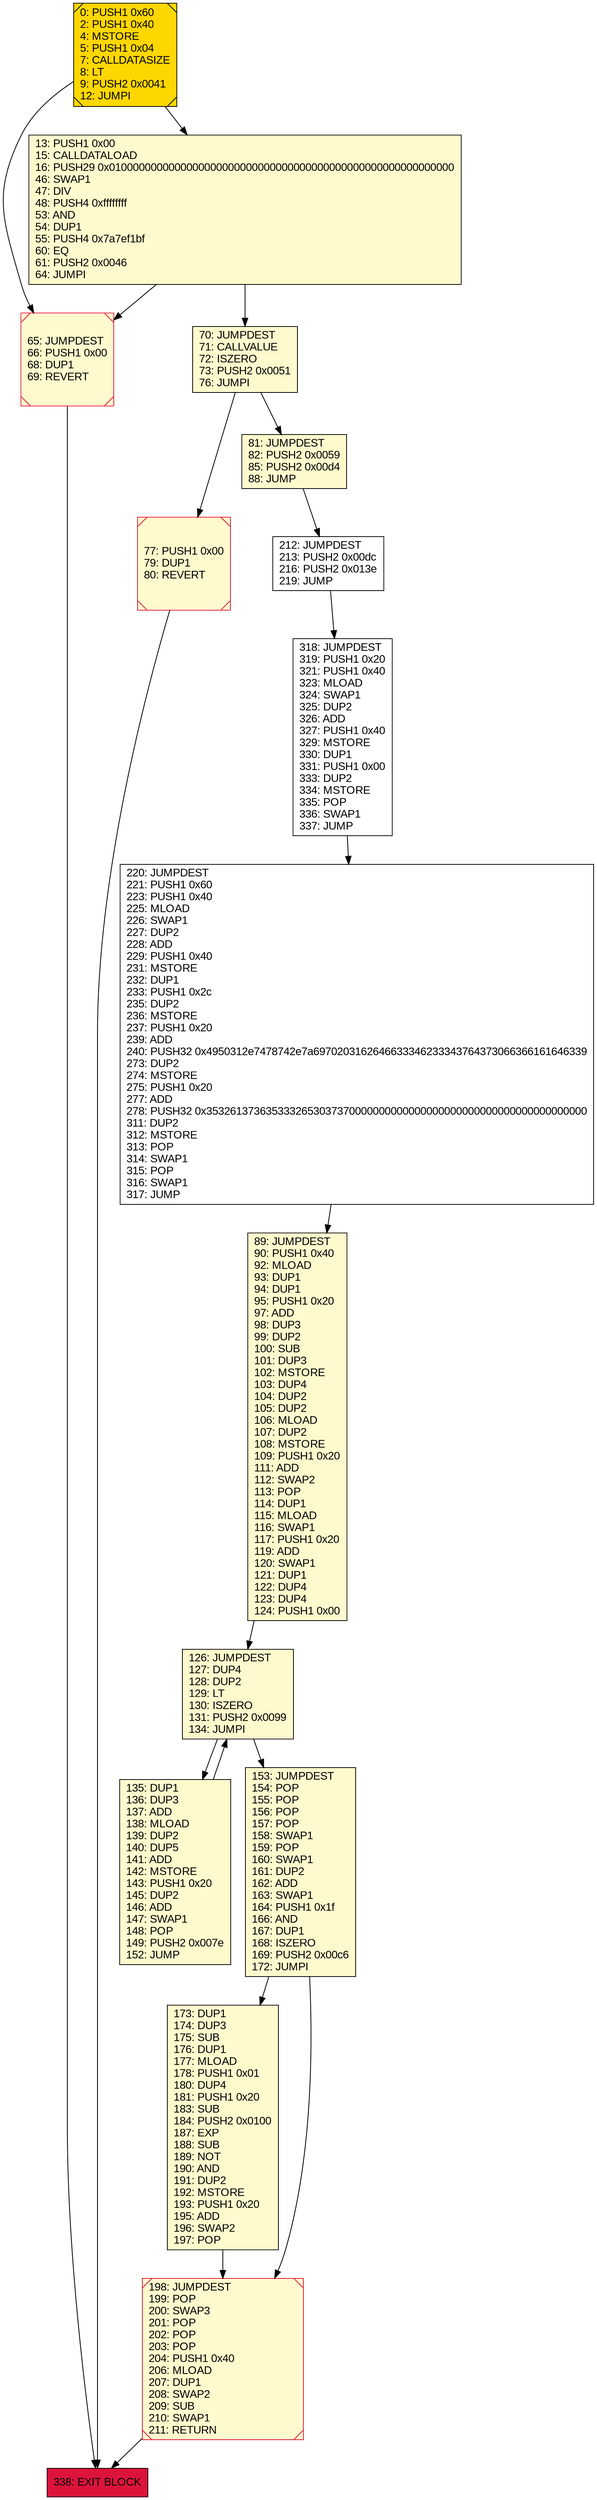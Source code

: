 digraph G {
bgcolor=transparent rankdir=UD;
node [shape=box style=filled color=black fillcolor=white fontname=arial fontcolor=black];
65 [label="65: JUMPDEST\l66: PUSH1 0x00\l68: DUP1\l69: REVERT\l" fillcolor=lemonchiffon shape=Msquare color=crimson ];
135 [label="135: DUP1\l136: DUP3\l137: ADD\l138: MLOAD\l139: DUP2\l140: DUP5\l141: ADD\l142: MSTORE\l143: PUSH1 0x20\l145: DUP2\l146: ADD\l147: SWAP1\l148: POP\l149: PUSH2 0x007e\l152: JUMP\l" fillcolor=lemonchiffon ];
173 [label="173: DUP1\l174: DUP3\l175: SUB\l176: DUP1\l177: MLOAD\l178: PUSH1 0x01\l180: DUP4\l181: PUSH1 0x20\l183: SUB\l184: PUSH2 0x0100\l187: EXP\l188: SUB\l189: NOT\l190: AND\l191: DUP2\l192: MSTORE\l193: PUSH1 0x20\l195: ADD\l196: SWAP2\l197: POP\l" fillcolor=lemonchiffon ];
212 [label="212: JUMPDEST\l213: PUSH2 0x00dc\l216: PUSH2 0x013e\l219: JUMP\l" ];
220 [label="220: JUMPDEST\l221: PUSH1 0x60\l223: PUSH1 0x40\l225: MLOAD\l226: SWAP1\l227: DUP2\l228: ADD\l229: PUSH1 0x40\l231: MSTORE\l232: DUP1\l233: PUSH1 0x2c\l235: DUP2\l236: MSTORE\l237: PUSH1 0x20\l239: ADD\l240: PUSH32 0x4950312e7478742e7a6970203162646633346233343764373066366161646339\l273: DUP2\l274: MSTORE\l275: PUSH1 0x20\l277: ADD\l278: PUSH32 0x3532613736353332653037370000000000000000000000000000000000000000\l311: DUP2\l312: MSTORE\l313: POP\l314: SWAP1\l315: POP\l316: SWAP1\l317: JUMP\l" ];
89 [label="89: JUMPDEST\l90: PUSH1 0x40\l92: MLOAD\l93: DUP1\l94: DUP1\l95: PUSH1 0x20\l97: ADD\l98: DUP3\l99: DUP2\l100: SUB\l101: DUP3\l102: MSTORE\l103: DUP4\l104: DUP2\l105: DUP2\l106: MLOAD\l107: DUP2\l108: MSTORE\l109: PUSH1 0x20\l111: ADD\l112: SWAP2\l113: POP\l114: DUP1\l115: MLOAD\l116: SWAP1\l117: PUSH1 0x20\l119: ADD\l120: SWAP1\l121: DUP1\l122: DUP4\l123: DUP4\l124: PUSH1 0x00\l" fillcolor=lemonchiffon ];
318 [label="318: JUMPDEST\l319: PUSH1 0x20\l321: PUSH1 0x40\l323: MLOAD\l324: SWAP1\l325: DUP2\l326: ADD\l327: PUSH1 0x40\l329: MSTORE\l330: DUP1\l331: PUSH1 0x00\l333: DUP2\l334: MSTORE\l335: POP\l336: SWAP1\l337: JUMP\l" ];
77 [label="77: PUSH1 0x00\l79: DUP1\l80: REVERT\l" fillcolor=lemonchiffon shape=Msquare color=crimson ];
338 [label="338: EXIT BLOCK\l" fillcolor=crimson ];
0 [label="0: PUSH1 0x60\l2: PUSH1 0x40\l4: MSTORE\l5: PUSH1 0x04\l7: CALLDATASIZE\l8: LT\l9: PUSH2 0x0041\l12: JUMPI\l" fillcolor=lemonchiffon shape=Msquare fillcolor=gold ];
81 [label="81: JUMPDEST\l82: PUSH2 0x0059\l85: PUSH2 0x00d4\l88: JUMP\l" fillcolor=lemonchiffon ];
70 [label="70: JUMPDEST\l71: CALLVALUE\l72: ISZERO\l73: PUSH2 0x0051\l76: JUMPI\l" fillcolor=lemonchiffon ];
153 [label="153: JUMPDEST\l154: POP\l155: POP\l156: POP\l157: POP\l158: SWAP1\l159: POP\l160: SWAP1\l161: DUP2\l162: ADD\l163: SWAP1\l164: PUSH1 0x1f\l166: AND\l167: DUP1\l168: ISZERO\l169: PUSH2 0x00c6\l172: JUMPI\l" fillcolor=lemonchiffon ];
13 [label="13: PUSH1 0x00\l15: CALLDATALOAD\l16: PUSH29 0x0100000000000000000000000000000000000000000000000000000000\l46: SWAP1\l47: DIV\l48: PUSH4 0xffffffff\l53: AND\l54: DUP1\l55: PUSH4 0x7a7ef1bf\l60: EQ\l61: PUSH2 0x0046\l64: JUMPI\l" fillcolor=lemonchiffon ];
126 [label="126: JUMPDEST\l127: DUP4\l128: DUP2\l129: LT\l130: ISZERO\l131: PUSH2 0x0099\l134: JUMPI\l" fillcolor=lemonchiffon ];
198 [label="198: JUMPDEST\l199: POP\l200: SWAP3\l201: POP\l202: POP\l203: POP\l204: PUSH1 0x40\l206: MLOAD\l207: DUP1\l208: SWAP2\l209: SUB\l210: SWAP1\l211: RETURN\l" fillcolor=lemonchiffon shape=Msquare color=crimson ];
13 -> 70;
220 -> 89;
0 -> 13;
70 -> 81;
212 -> 318;
318 -> 220;
153 -> 198;
198 -> 338;
126 -> 153;
89 -> 126;
153 -> 173;
0 -> 65;
13 -> 65;
65 -> 338;
173 -> 198;
70 -> 77;
126 -> 135;
135 -> 126;
81 -> 212;
77 -> 338;
}